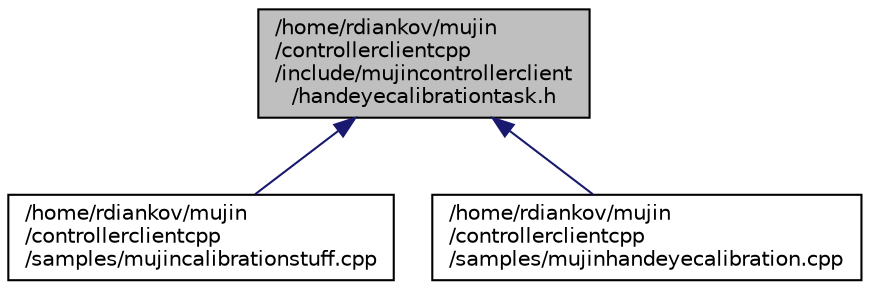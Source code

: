digraph "/home/rdiankov/mujin/controllerclientcpp/include/mujincontrollerclient/handeyecalibrationtask.h"
{
  bgcolor="transparent";
  edge [fontname="Helvetica",fontsize="10",labelfontname="Helvetica",labelfontsize="10"];
  node [fontname="Helvetica",fontsize="10",shape=record];
  Node1 [label="/home/rdiankov/mujin\l/controllerclientcpp\l/include/mujincontrollerclient\l/handeyecalibrationtask.h",height=0.2,width=0.4,color="black", fillcolor="grey75", style="filled" fontcolor="black"];
  Node1 -> Node2 [dir="back",color="midnightblue",fontsize="10",style="solid",fontname="Helvetica"];
  Node2 [label="/home/rdiankov/mujin\l/controllerclientcpp\l/samples/mujincalibrationstuff.cpp",height=0.2,width=0.4,color="black",URL="$mujincalibrationstuff_8cpp.html"];
  Node1 -> Node3 [dir="back",color="midnightblue",fontsize="10",style="solid",fontname="Helvetica"];
  Node3 [label="/home/rdiankov/mujin\l/controllerclientcpp\l/samples/mujinhandeyecalibration.cpp",height=0.2,width=0.4,color="black",URL="$mujinhandeyecalibration_8cpp.html"];
}
